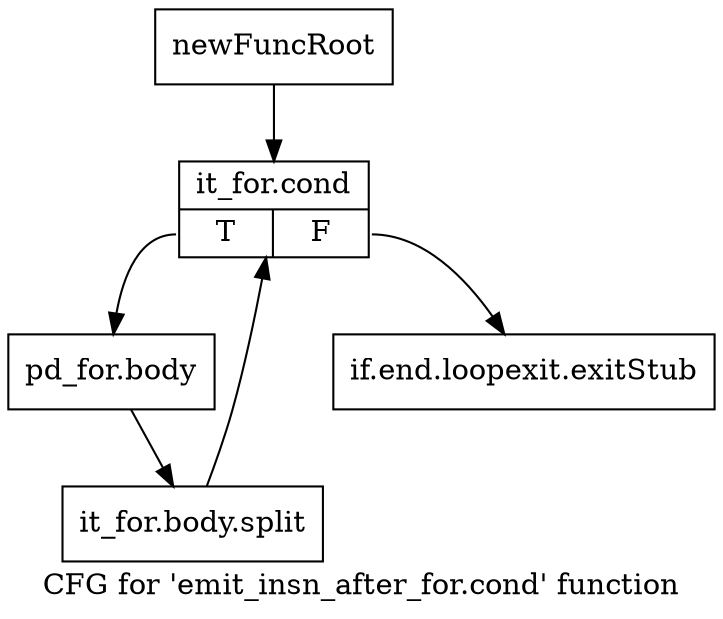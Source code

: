 digraph "CFG for 'emit_insn_after_for.cond' function" {
	label="CFG for 'emit_insn_after_for.cond' function";

	Node0xac4dec0 [shape=record,label="{newFuncRoot}"];
	Node0xac4dec0 -> Node0xac65fa0;
	Node0xac65f50 [shape=record,label="{if.end.loopexit.exitStub}"];
	Node0xac65fa0 [shape=record,label="{it_for.cond|{<s0>T|<s1>F}}"];
	Node0xac65fa0:s0 -> Node0xac65ff0;
	Node0xac65fa0:s1 -> Node0xac65f50;
	Node0xac65ff0 [shape=record,label="{pd_for.body}"];
	Node0xac65ff0 -> Node0xabf4050;
	Node0xabf4050 [shape=record,label="{it_for.body.split}"];
	Node0xabf4050 -> Node0xac65fa0;
}
